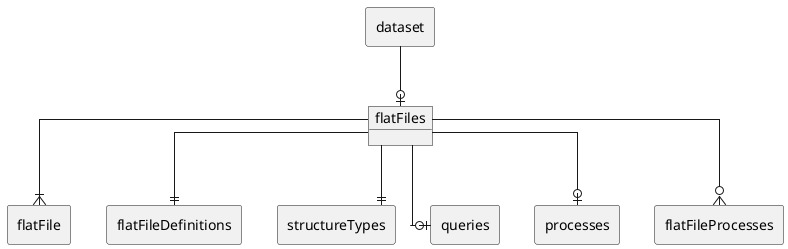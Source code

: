 @startuml
allowmixing
skinparam linetype ortho

rectangle "dataset" as p1
rectangle "flatFile" as c1
rectangle "flatFileDefinitions" as c2
rectangle "structureTypes" as c3
rectangle "queries" as c4
rectangle "processes" as c5
rectangle "flatFileProcesses" as c6
object "flatFiles" as e
p1 --o| e
e --|{ c1
e --|| c2
e --|| c3
e --o| c4
e --o| c5
e --o{ c6
@enduml